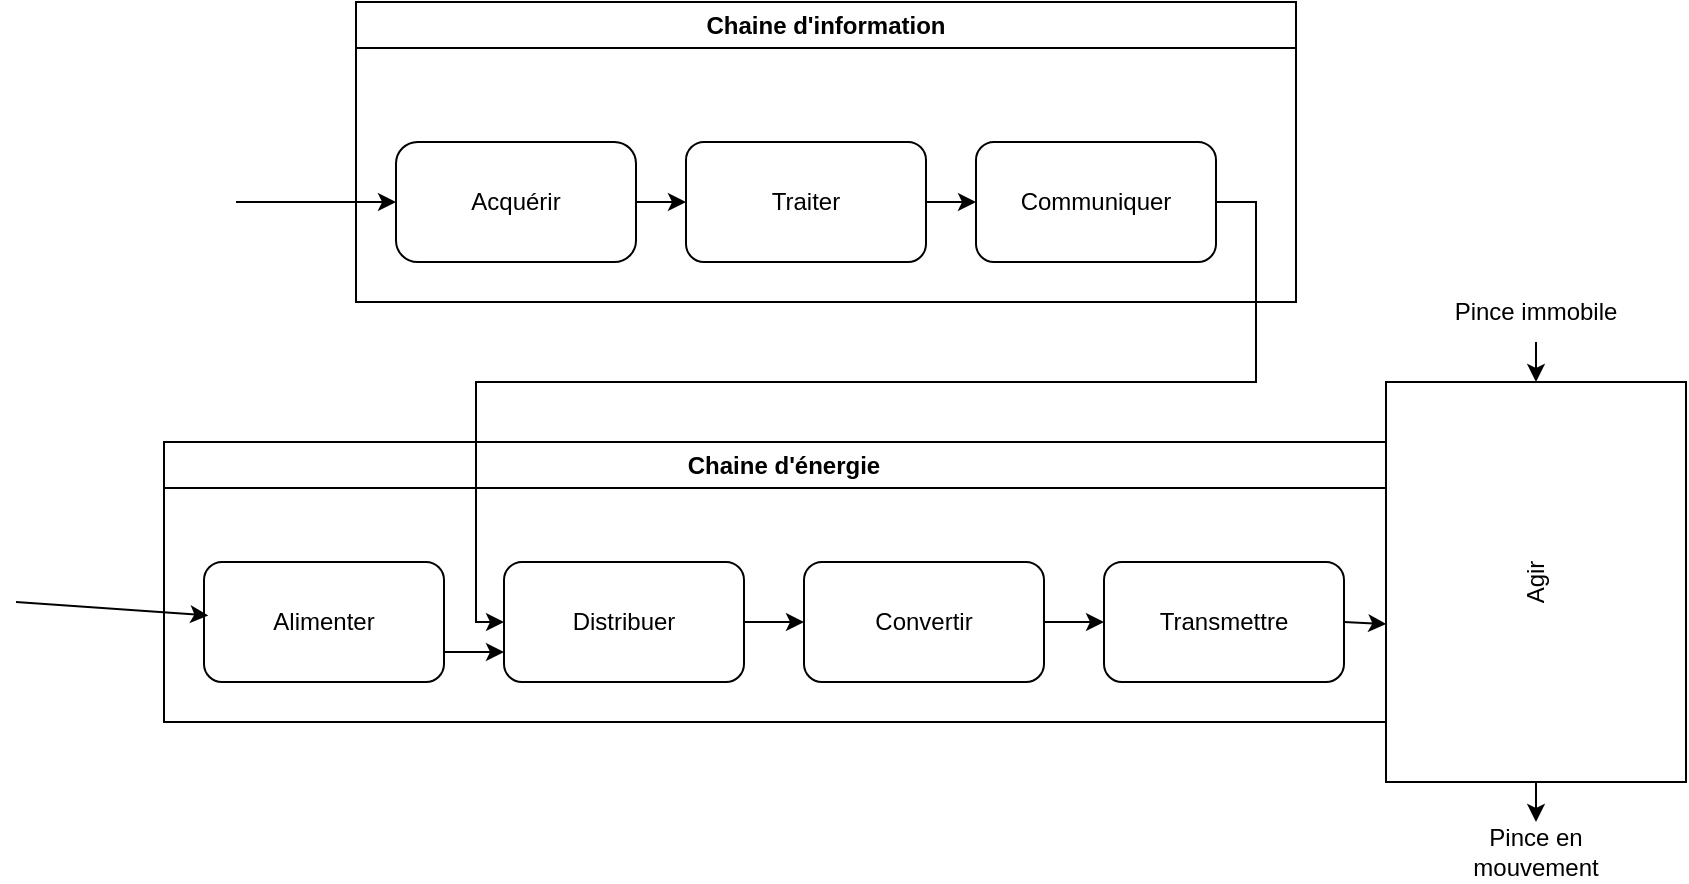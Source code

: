 <mxfile version="21.1.5" type="github">
  <diagram name="Page-1" id="01yBWUGvolju1bEx7dIv">
    <mxGraphModel dx="1434" dy="796" grid="1" gridSize="10" guides="1" tooltips="1" connect="1" arrows="1" fold="1" page="1" pageScale="1" pageWidth="827" pageHeight="1169" math="0" shadow="0">
      <root>
        <mxCell id="0" />
        <mxCell id="1" parent="0" />
        <mxCell id="wbF5UutYFp_3wk20_LOU-1" value="Chaine d&#39;information&lt;br&gt;" style="swimlane;whiteSpace=wrap;html=1;" vertex="1" parent="1">
          <mxGeometry x="200" y="120" width="470" height="150" as="geometry">
            <mxRectangle x="70" y="160" width="140" height="30" as="alternateBounds" />
          </mxGeometry>
        </mxCell>
        <mxCell id="wbF5UutYFp_3wk20_LOU-7" value="Acquérir&lt;br&gt;" style="rounded=1;whiteSpace=wrap;html=1;arcSize=18;" vertex="1" parent="wbF5UutYFp_3wk20_LOU-1">
          <mxGeometry x="20" y="70" width="120" height="60" as="geometry" />
        </mxCell>
        <mxCell id="wbF5UutYFp_3wk20_LOU-8" value="Traiter" style="rounded=1;whiteSpace=wrap;html=1;" vertex="1" parent="wbF5UutYFp_3wk20_LOU-1">
          <mxGeometry x="165" y="70" width="120" height="60" as="geometry" />
        </mxCell>
        <mxCell id="wbF5UutYFp_3wk20_LOU-9" value="Communiquer" style="rounded=1;whiteSpace=wrap;html=1;" vertex="1" parent="wbF5UutYFp_3wk20_LOU-1">
          <mxGeometry x="310" y="70" width="120" height="60" as="geometry" />
        </mxCell>
        <mxCell id="wbF5UutYFp_3wk20_LOU-11" value="" style="endArrow=classic;html=1;rounded=0;exitX=1;exitY=0.5;exitDx=0;exitDy=0;entryX=0;entryY=0.5;entryDx=0;entryDy=0;" edge="1" parent="wbF5UutYFp_3wk20_LOU-1" source="wbF5UutYFp_3wk20_LOU-7" target="wbF5UutYFp_3wk20_LOU-8">
          <mxGeometry width="50" height="50" relative="1" as="geometry">
            <mxPoint x="140" y="200" as="sourcePoint" />
            <mxPoint x="240" y="240" as="targetPoint" />
          </mxGeometry>
        </mxCell>
        <mxCell id="wbF5UutYFp_3wk20_LOU-12" value="" style="endArrow=classic;html=1;rounded=0;exitX=1;exitY=0.5;exitDx=0;exitDy=0;entryX=0;entryY=0.5;entryDx=0;entryDy=0;" edge="1" parent="wbF5UutYFp_3wk20_LOU-1" source="wbF5UutYFp_3wk20_LOU-8" target="wbF5UutYFp_3wk20_LOU-9">
          <mxGeometry width="50" height="50" relative="1" as="geometry">
            <mxPoint x="210" y="220" as="sourcePoint" />
            <mxPoint x="260" y="170" as="targetPoint" />
          </mxGeometry>
        </mxCell>
        <mxCell id="wbF5UutYFp_3wk20_LOU-2" value="Chaine d&#39;énergie&lt;br&gt;" style="swimlane;whiteSpace=wrap;html=1;" vertex="1" parent="1">
          <mxGeometry x="104" y="340" width="620" height="140" as="geometry" />
        </mxCell>
        <mxCell id="wbF5UutYFp_3wk20_LOU-13" value="Alimenter&lt;br&gt;" style="rounded=1;whiteSpace=wrap;html=1;" vertex="1" parent="wbF5UutYFp_3wk20_LOU-2">
          <mxGeometry x="20" y="60" width="120" height="60" as="geometry" />
        </mxCell>
        <mxCell id="wbF5UutYFp_3wk20_LOU-15" value="Distribuer" style="rounded=1;whiteSpace=wrap;html=1;" vertex="1" parent="wbF5UutYFp_3wk20_LOU-2">
          <mxGeometry x="170" y="60" width="120" height="60" as="geometry" />
        </mxCell>
        <mxCell id="wbF5UutYFp_3wk20_LOU-16" value="Convertir" style="rounded=1;whiteSpace=wrap;html=1;" vertex="1" parent="wbF5UutYFp_3wk20_LOU-2">
          <mxGeometry x="320" y="60" width="120" height="60" as="geometry" />
        </mxCell>
        <mxCell id="wbF5UutYFp_3wk20_LOU-17" value="Transmettre" style="rounded=1;whiteSpace=wrap;html=1;" vertex="1" parent="wbF5UutYFp_3wk20_LOU-2">
          <mxGeometry x="470" y="60" width="120" height="60" as="geometry" />
        </mxCell>
        <mxCell id="wbF5UutYFp_3wk20_LOU-21" value="" style="endArrow=classic;html=1;rounded=0;exitX=1;exitY=0.75;exitDx=0;exitDy=0;entryX=0;entryY=0.75;entryDx=0;entryDy=0;" edge="1" parent="wbF5UutYFp_3wk20_LOU-2" source="wbF5UutYFp_3wk20_LOU-13" target="wbF5UutYFp_3wk20_LOU-15">
          <mxGeometry width="50" height="50" relative="1" as="geometry">
            <mxPoint x="256" as="sourcePoint" />
            <mxPoint x="306" y="-50" as="targetPoint" />
          </mxGeometry>
        </mxCell>
        <mxCell id="wbF5UutYFp_3wk20_LOU-22" value="" style="endArrow=classic;html=1;rounded=0;exitX=1;exitY=0.5;exitDx=0;exitDy=0;" edge="1" parent="wbF5UutYFp_3wk20_LOU-2" source="wbF5UutYFp_3wk20_LOU-15" target="wbF5UutYFp_3wk20_LOU-16">
          <mxGeometry width="50" height="50" relative="1" as="geometry">
            <mxPoint x="296" y="90" as="sourcePoint" />
            <mxPoint x="306" y="-50" as="targetPoint" />
          </mxGeometry>
        </mxCell>
        <mxCell id="wbF5UutYFp_3wk20_LOU-23" value="" style="endArrow=classic;html=1;rounded=0;exitX=1;exitY=0.5;exitDx=0;exitDy=0;entryX=0;entryY=0.5;entryDx=0;entryDy=0;" edge="1" parent="wbF5UutYFp_3wk20_LOU-2" source="wbF5UutYFp_3wk20_LOU-16" target="wbF5UutYFp_3wk20_LOU-17">
          <mxGeometry width="50" height="50" relative="1" as="geometry">
            <mxPoint x="256" as="sourcePoint" />
            <mxPoint x="306" y="-50" as="targetPoint" />
          </mxGeometry>
        </mxCell>
        <mxCell id="wbF5UutYFp_3wk20_LOU-10" value="" style="endArrow=classic;html=1;rounded=0;" edge="1" parent="1">
          <mxGeometry width="50" height="50" relative="1" as="geometry">
            <mxPoint x="140" y="220" as="sourcePoint" />
            <mxPoint x="220" y="220" as="targetPoint" />
          </mxGeometry>
        </mxCell>
        <mxCell id="wbF5UutYFp_3wk20_LOU-18" value="" style="endArrow=classic;html=1;rounded=0;exitX=1;exitY=0.5;exitDx=0;exitDy=0;entryX=0;entryY=0.5;entryDx=0;entryDy=0;" edge="1" parent="1" source="wbF5UutYFp_3wk20_LOU-9" target="wbF5UutYFp_3wk20_LOU-15">
          <mxGeometry width="50" height="50" relative="1" as="geometry">
            <mxPoint x="410" y="330" as="sourcePoint" />
            <mxPoint x="260" y="430" as="targetPoint" />
            <Array as="points">
              <mxPoint x="650" y="220" />
              <mxPoint x="650" y="310" />
              <mxPoint x="260" y="310" />
              <mxPoint x="260" y="430" />
            </Array>
          </mxGeometry>
        </mxCell>
        <mxCell id="wbF5UutYFp_3wk20_LOU-20" value="" style="endArrow=classic;html=1;rounded=0;entryX=0.018;entryY=0.445;entryDx=0;entryDy=0;entryPerimeter=0;" edge="1" parent="1" target="wbF5UutYFp_3wk20_LOU-13">
          <mxGeometry width="50" height="50" relative="1" as="geometry">
            <mxPoint x="30" y="420" as="sourcePoint" />
            <mxPoint x="410" y="290" as="targetPoint" />
          </mxGeometry>
        </mxCell>
        <mxCell id="wbF5UutYFp_3wk20_LOU-27" value="Agir&lt;br&gt;" style="rounded=0;whiteSpace=wrap;html=1;rotation=-90;" vertex="1" parent="1">
          <mxGeometry x="690" y="335" width="200" height="150" as="geometry" />
        </mxCell>
        <mxCell id="wbF5UutYFp_3wk20_LOU-28" value="" style="endArrow=classic;html=1;rounded=0;exitX=1;exitY=0.5;exitDx=0;exitDy=0;entryX=0.395;entryY=0.001;entryDx=0;entryDy=0;entryPerimeter=0;" edge="1" parent="1" source="wbF5UutYFp_3wk20_LOU-17" target="wbF5UutYFp_3wk20_LOU-27">
          <mxGeometry width="50" height="50" relative="1" as="geometry">
            <mxPoint x="690" y="450" as="sourcePoint" />
            <mxPoint x="740" y="400" as="targetPoint" />
          </mxGeometry>
        </mxCell>
        <mxCell id="wbF5UutYFp_3wk20_LOU-29" value="Pince immobile" style="text;html=1;strokeColor=none;fillColor=none;align=center;verticalAlign=middle;whiteSpace=wrap;rounded=0;" vertex="1" parent="1">
          <mxGeometry x="745" y="260" width="90" height="30" as="geometry" />
        </mxCell>
        <mxCell id="wbF5UutYFp_3wk20_LOU-30" value="Pince en mouvement" style="text;html=1;strokeColor=none;fillColor=none;align=center;verticalAlign=middle;whiteSpace=wrap;rounded=0;" vertex="1" parent="1">
          <mxGeometry x="760" y="530" width="60" height="30" as="geometry" />
        </mxCell>
        <mxCell id="wbF5UutYFp_3wk20_LOU-31" value="" style="endArrow=classic;html=1;rounded=0;exitX=0.5;exitY=1;exitDx=0;exitDy=0;entryX=1;entryY=0.5;entryDx=0;entryDy=0;" edge="1" parent="1" source="wbF5UutYFp_3wk20_LOU-29" target="wbF5UutYFp_3wk20_LOU-27">
          <mxGeometry width="50" height="50" relative="1" as="geometry">
            <mxPoint x="690" y="430" as="sourcePoint" />
            <mxPoint x="740" y="380" as="targetPoint" />
          </mxGeometry>
        </mxCell>
        <mxCell id="wbF5UutYFp_3wk20_LOU-32" value="" style="endArrow=classic;html=1;rounded=0;entryX=0.5;entryY=0;entryDx=0;entryDy=0;" edge="1" parent="1" target="wbF5UutYFp_3wk20_LOU-30">
          <mxGeometry width="50" height="50" relative="1" as="geometry">
            <mxPoint x="790" y="510" as="sourcePoint" />
            <mxPoint x="740" y="380" as="targetPoint" />
          </mxGeometry>
        </mxCell>
      </root>
    </mxGraphModel>
  </diagram>
</mxfile>
